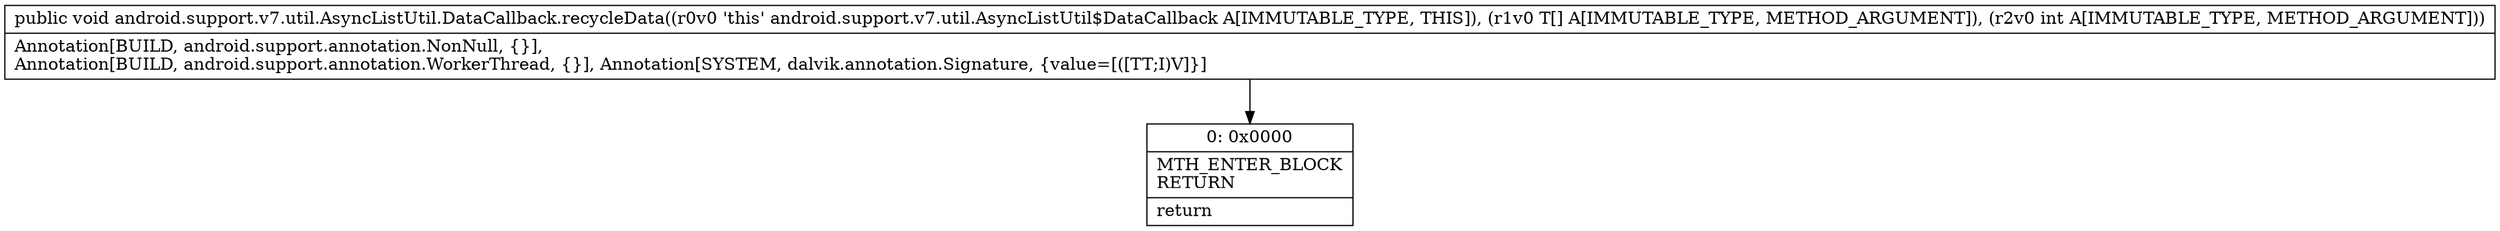 digraph "CFG forandroid.support.v7.util.AsyncListUtil.DataCallback.recycleData([Ljava\/lang\/Object;I)V" {
Node_0 [shape=record,label="{0\:\ 0x0000|MTH_ENTER_BLOCK\lRETURN\l|return\l}"];
MethodNode[shape=record,label="{public void android.support.v7.util.AsyncListUtil.DataCallback.recycleData((r0v0 'this' android.support.v7.util.AsyncListUtil$DataCallback A[IMMUTABLE_TYPE, THIS]), (r1v0 T[] A[IMMUTABLE_TYPE, METHOD_ARGUMENT]), (r2v0 int A[IMMUTABLE_TYPE, METHOD_ARGUMENT]))  | Annotation[BUILD, android.support.annotation.NonNull, \{\}], \lAnnotation[BUILD, android.support.annotation.WorkerThread, \{\}], Annotation[SYSTEM, dalvik.annotation.Signature, \{value=[([TT;I)V]\}]\l}"];
MethodNode -> Node_0;
}

